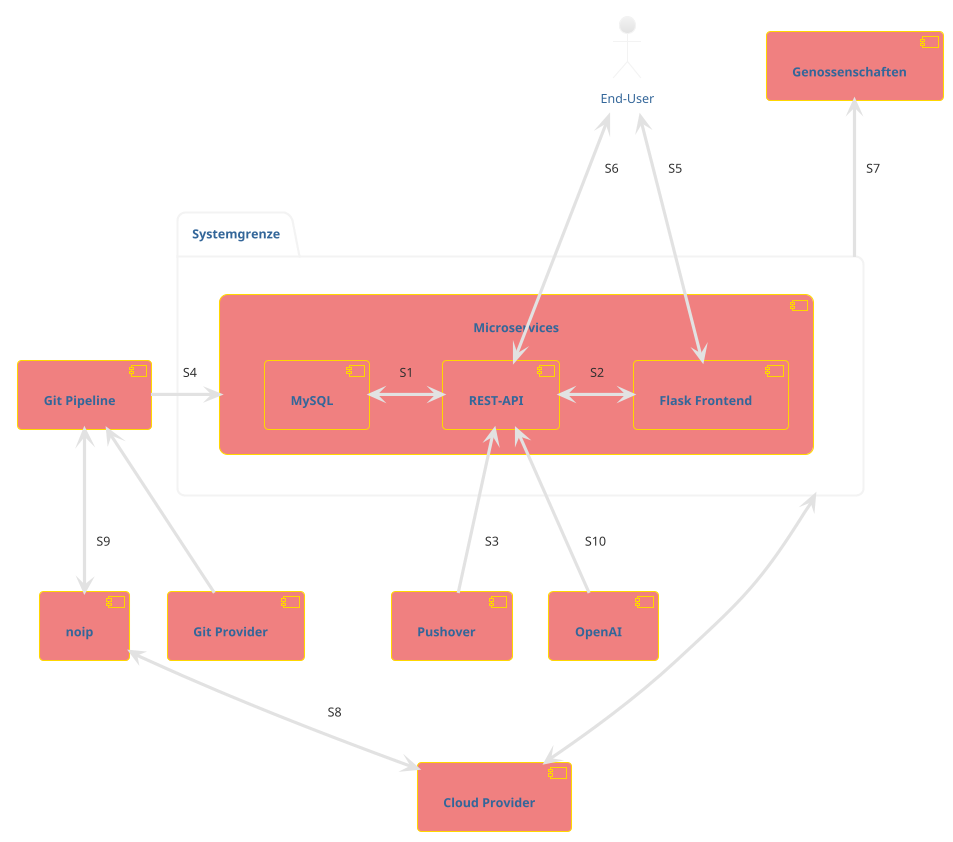 @startuml
!theme lightgray

skinparam component {
  BorderColor gold
  BackgroundColor lightcoral
  FontStyle bold
}

package "Systemgrenze" {
  component "Microservices" {
    component "Flask Frontend"
    component "REST-API"
    component "MySQL"
  }
  
}

actor "End-User"
component "Git Pipeline"
component "noip"
component "Cloud Provider"
component "Pushover"
component "OpenAI"
component "Genossenschaften"

[MySQL] <-right-> [REST-API] : S1
[Flask Frontend] <-left-> [REST-API] : S2
[Git Pipeline] -left-> [Microservices] : S4
[Pushover] -up-> [REST-API] : S3
[Git Provider] -up-> [Git Pipeline]
[Cloud Provider] <-up-> [Systemgrenze]
[End-User] <-down-> [Flask Frontend] : S5
[End-User] <-down-> [REST-API] : S6
[Genossenschaften] <-down- [Systemgrenze] : S7
[noip] <-down-> [Cloud Provider]: S8
[noip] <-up-> [Git Pipeline]: S9
[OpenAI] -up-> [REST-API] : S10

@enduml